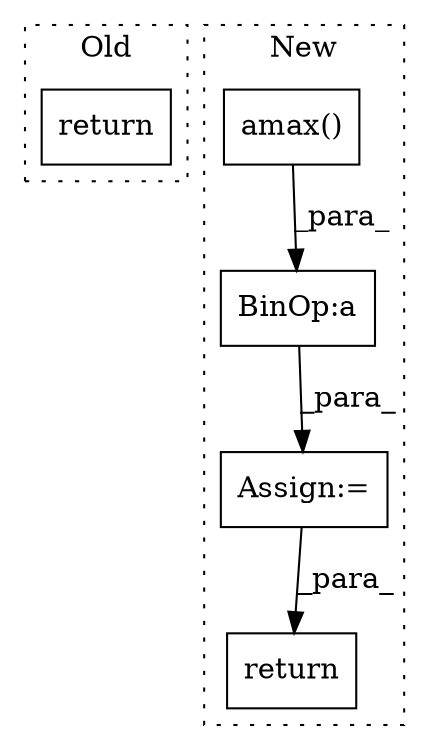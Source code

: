 digraph G {
subgraph cluster0 {
1 [label="return" a="93" s="12540" l="7" shape="box"];
label = "Old";
style="dotted";
}
subgraph cluster1 {
2 [label="amax()" a="75" s="12597" l="32" shape="box"];
3 [label="return" a="93" s="12774" l="7" shape="box"];
4 [label="Assign:=" a="68" s="12590" l="3" shape="box"];
5 [label="BinOp:a" a="82" s="12594" l="3" shape="box"];
label = "New";
style="dotted";
}
2 -> 5 [label="_para_"];
4 -> 3 [label="_para_"];
5 -> 4 [label="_para_"];
}